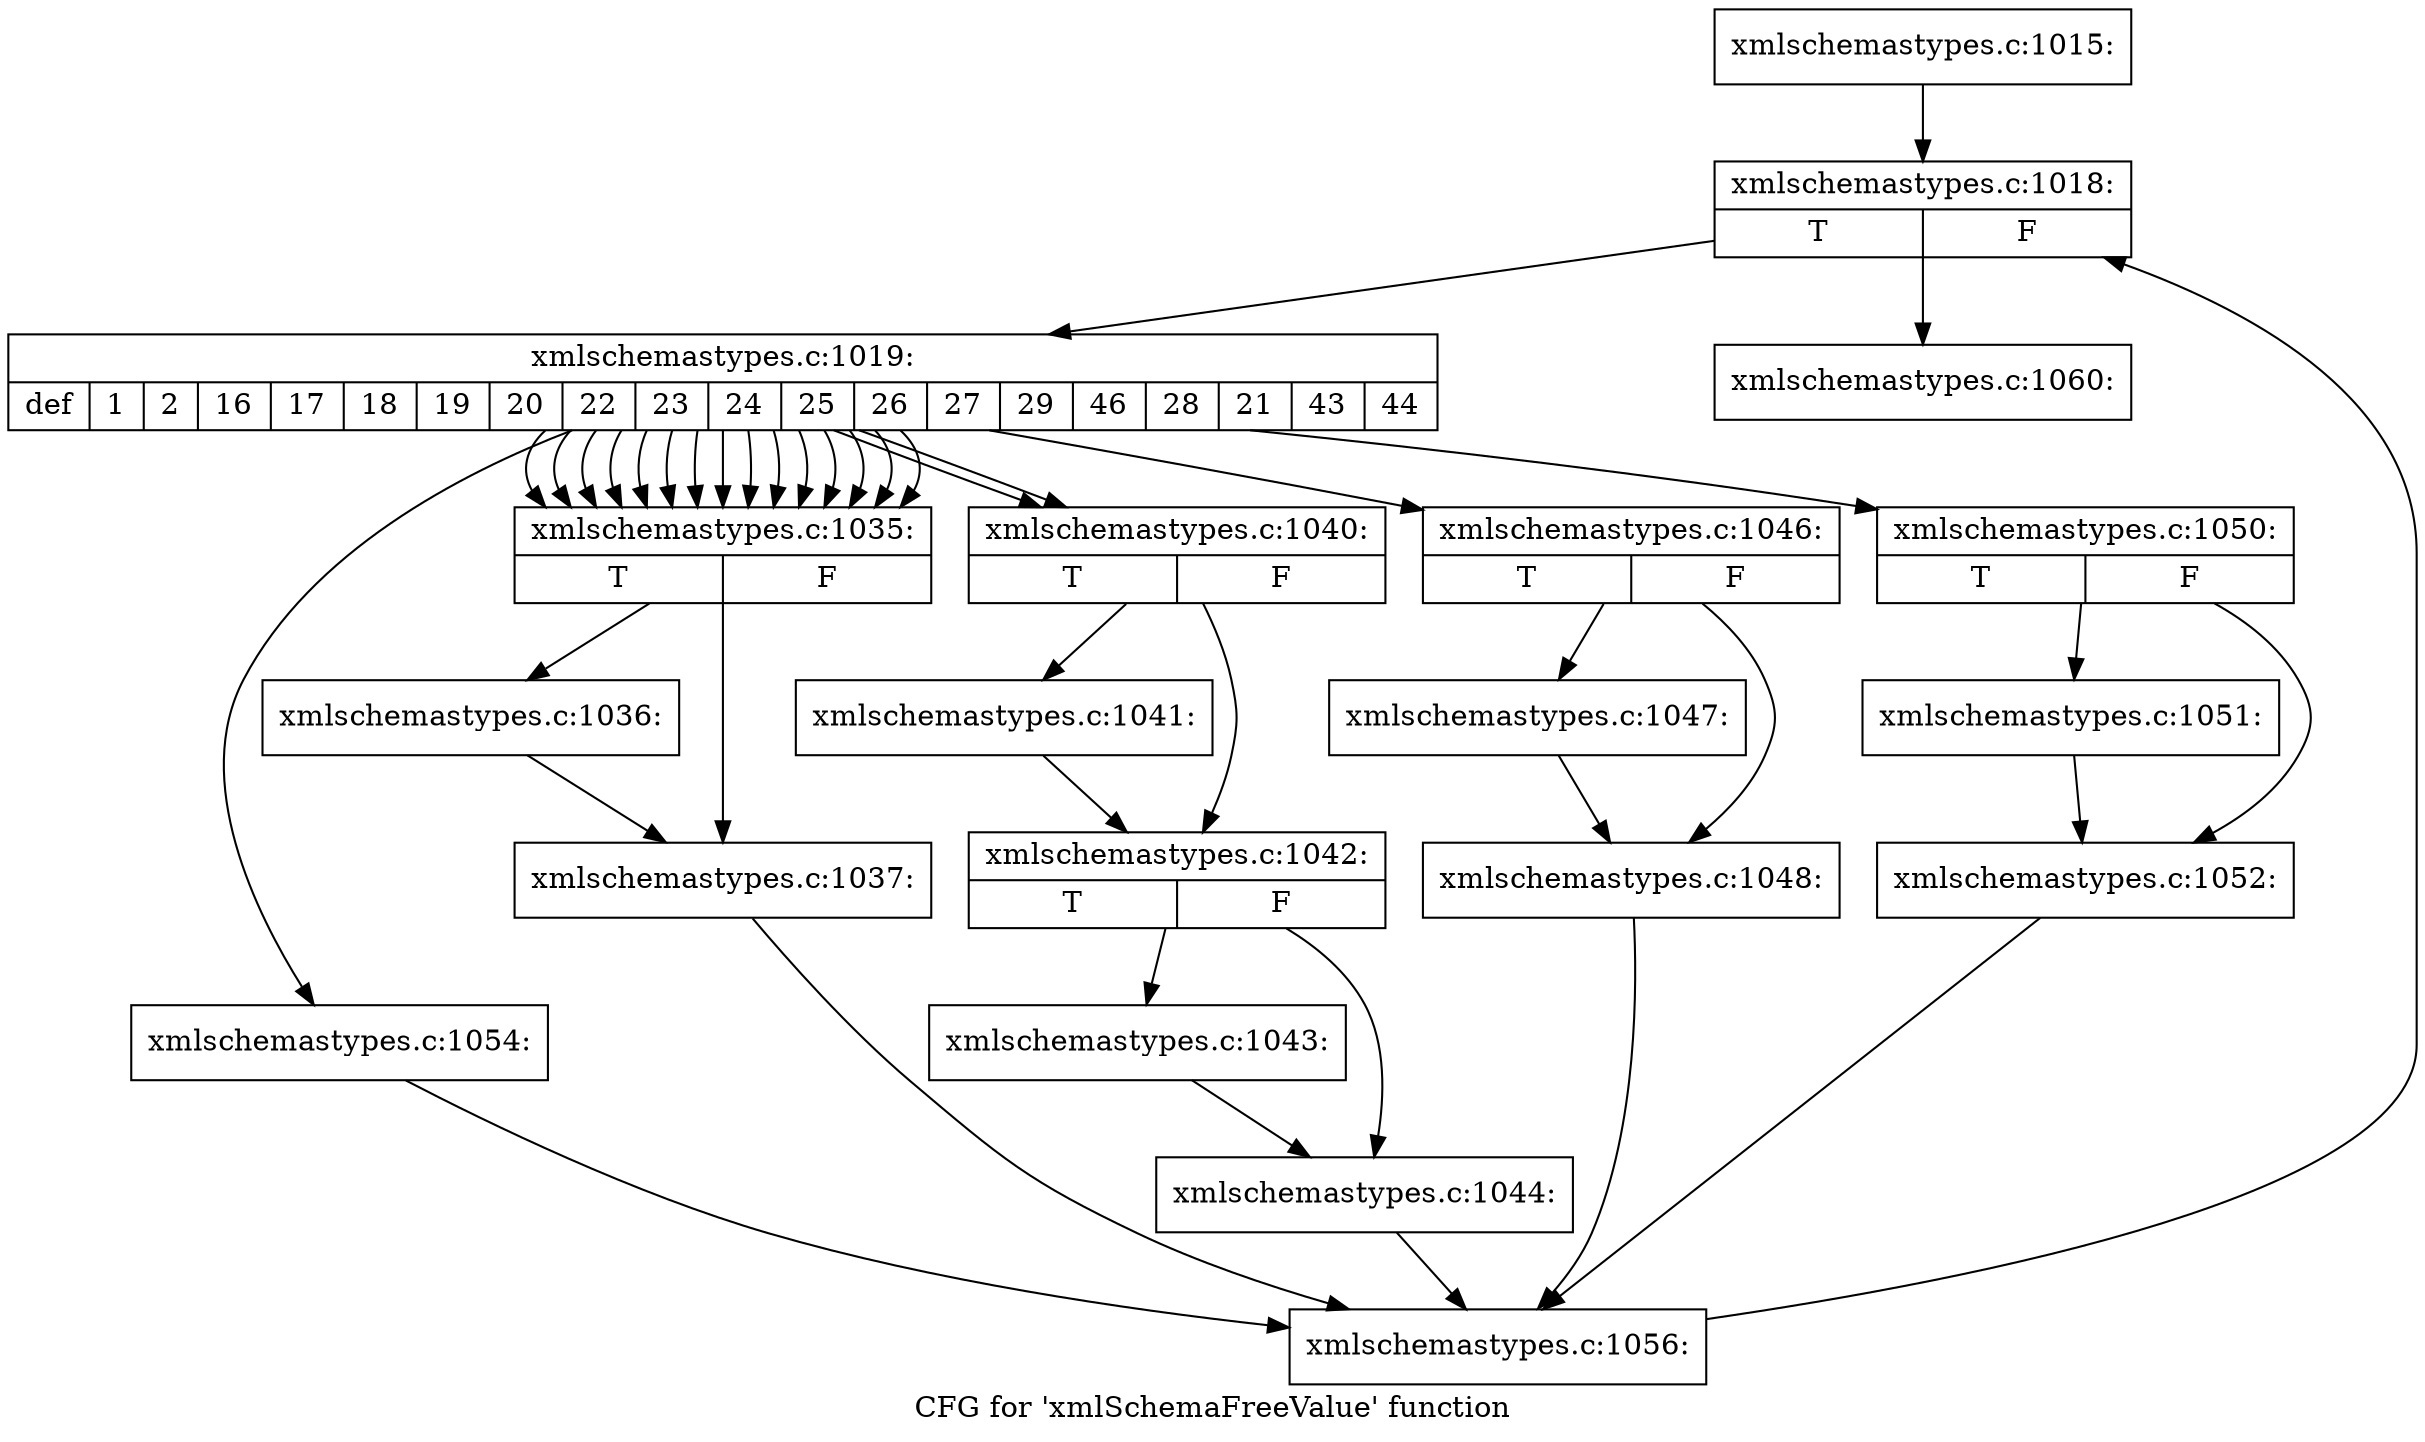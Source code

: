 digraph "CFG for 'xmlSchemaFreeValue' function" {
	label="CFG for 'xmlSchemaFreeValue' function";

	Node0x5606b30 [shape=record,label="{xmlschemastypes.c:1015:}"];
	Node0x5606b30 -> Node0x5602b50;
	Node0x5602b50 [shape=record,label="{xmlschemastypes.c:1018:|{<s0>T|<s1>F}}"];
	Node0x5602b50 -> Node0x5607370;
	Node0x5602b50 -> Node0x5602d30;
	Node0x5607370 [shape=record,label="{xmlschemastypes.c:1019:|{<s0>def|<s1>1|<s2>2|<s3>16|<s4>17|<s5>18|<s6>19|<s7>20|<s8>22|<s9>23|<s10>24|<s11>25|<s12>26|<s13>27|<s14>29|<s15>46|<s16>28|<s17>21|<s18>43|<s19>44}}"];
	Node0x5607370 -> Node0x5607630;
	Node0x5607370 -> Node0x5607970;
	Node0x5607370 -> Node0x5607970;
	Node0x5607370 -> Node0x5607970;
	Node0x5607370 -> Node0x5607970;
	Node0x5607370 -> Node0x5607970;
	Node0x5607370 -> Node0x5607970;
	Node0x5607370 -> Node0x5607970;
	Node0x5607370 -> Node0x5607970;
	Node0x5607370 -> Node0x5607970;
	Node0x5607370 -> Node0x5607970;
	Node0x5607370 -> Node0x5607970;
	Node0x5607370 -> Node0x5607970;
	Node0x5607370 -> Node0x5607970;
	Node0x5607370 -> Node0x5607970;
	Node0x5607370 -> Node0x5607970;
	Node0x5607370 -> Node0x5608770;
	Node0x5607370 -> Node0x5608770;
	Node0x5607370 -> Node0x5609d90;
	Node0x5607370 -> Node0x560a910;
	Node0x5607970 [shape=record,label="{xmlschemastypes.c:1035:|{<s0>T|<s1>F}}"];
	Node0x5607970 -> Node0x5607720;
	Node0x5607970 -> Node0x5607770;
	Node0x5607720 [shape=record,label="{xmlschemastypes.c:1036:}"];
	Node0x5607720 -> Node0x5607770;
	Node0x5607770 [shape=record,label="{xmlschemastypes.c:1037:}"];
	Node0x5607770 -> Node0x5607480;
	Node0x5608770 [shape=record,label="{xmlschemastypes.c:1040:|{<s0>T|<s1>F}}"];
	Node0x5608770 -> Node0x5608820;
	Node0x5608770 -> Node0x5608870;
	Node0x5608820 [shape=record,label="{xmlschemastypes.c:1041:}"];
	Node0x5608820 -> Node0x5608870;
	Node0x5608870 [shape=record,label="{xmlschemastypes.c:1042:|{<s0>T|<s1>F}}"];
	Node0x5608870 -> Node0x56092c0;
	Node0x5608870 -> Node0x5609310;
	Node0x56092c0 [shape=record,label="{xmlschemastypes.c:1043:}"];
	Node0x56092c0 -> Node0x5609310;
	Node0x5609310 [shape=record,label="{xmlschemastypes.c:1044:}"];
	Node0x5609310 -> Node0x5607480;
	Node0x5609d90 [shape=record,label="{xmlschemastypes.c:1046:|{<s0>T|<s1>F}}"];
	Node0x5609d90 -> Node0x5609e40;
	Node0x5609d90 -> Node0x5609e90;
	Node0x5609e40 [shape=record,label="{xmlschemastypes.c:1047:}"];
	Node0x5609e40 -> Node0x5609e90;
	Node0x5609e90 [shape=record,label="{xmlschemastypes.c:1048:}"];
	Node0x5609e90 -> Node0x5607480;
	Node0x560a910 [shape=record,label="{xmlschemastypes.c:1050:|{<s0>T|<s1>F}}"];
	Node0x560a910 -> Node0x560a9c0;
	Node0x560a910 -> Node0x560aa10;
	Node0x560a9c0 [shape=record,label="{xmlschemastypes.c:1051:}"];
	Node0x560a9c0 -> Node0x560aa10;
	Node0x560aa10 [shape=record,label="{xmlschemastypes.c:1052:}"];
	Node0x560aa10 -> Node0x5607480;
	Node0x5607630 [shape=record,label="{xmlschemastypes.c:1054:}"];
	Node0x5607630 -> Node0x5607480;
	Node0x5607480 [shape=record,label="{xmlschemastypes.c:1056:}"];
	Node0x5607480 -> Node0x5602b50;
	Node0x5602d30 [shape=record,label="{xmlschemastypes.c:1060:}"];
}
